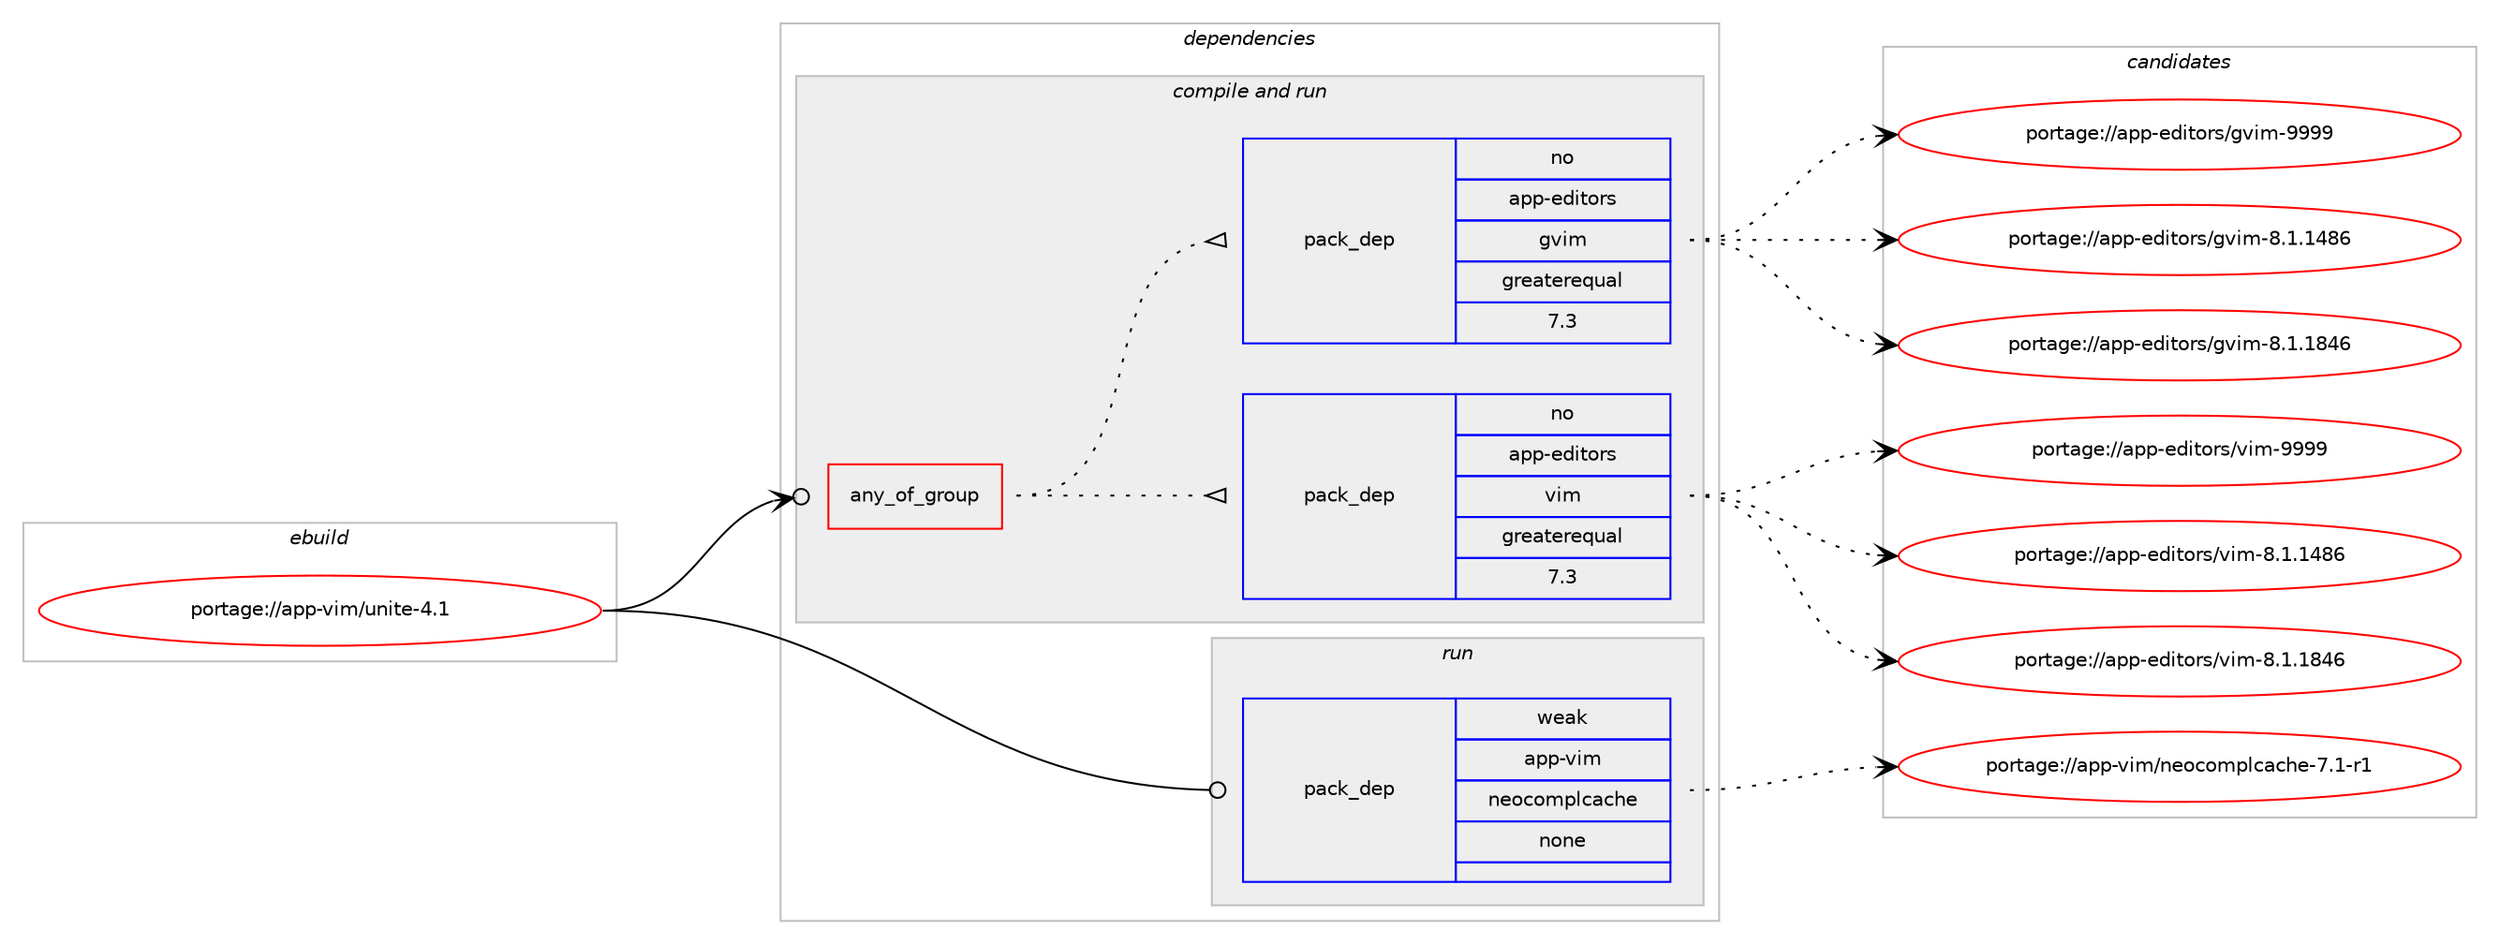digraph prolog {

# *************
# Graph options
# *************

newrank=true;
concentrate=true;
compound=true;
graph [rankdir=LR,fontname=Helvetica,fontsize=10,ranksep=1.5];#, ranksep=2.5, nodesep=0.2];
edge  [arrowhead=vee];
node  [fontname=Helvetica,fontsize=10];

# **********
# The ebuild
# **********

subgraph cluster_leftcol {
color=gray;
rank=same;
label=<<i>ebuild</i>>;
id [label="portage://app-vim/unite-4.1", color=red, width=4, href="../app-vim/unite-4.1.svg"];
}

# ****************
# The dependencies
# ****************

subgraph cluster_midcol {
color=gray;
label=<<i>dependencies</i>>;
subgraph cluster_compile {
fillcolor="#eeeeee";
style=filled;
label=<<i>compile</i>>;
}
subgraph cluster_compileandrun {
fillcolor="#eeeeee";
style=filled;
label=<<i>compile and run</i>>;
subgraph any1026 {
dependency49899 [label=<<TABLE BORDER="0" CELLBORDER="1" CELLSPACING="0" CELLPADDING="4"><TR><TD CELLPADDING="10">any_of_group</TD></TR></TABLE>>, shape=none, color=red];subgraph pack37134 {
dependency49900 [label=<<TABLE BORDER="0" CELLBORDER="1" CELLSPACING="0" CELLPADDING="4" WIDTH="220"><TR><TD ROWSPAN="6" CELLPADDING="30">pack_dep</TD></TR><TR><TD WIDTH="110">no</TD></TR><TR><TD>app-editors</TD></TR><TR><TD>vim</TD></TR><TR><TD>greaterequal</TD></TR><TR><TD>7.3</TD></TR></TABLE>>, shape=none, color=blue];
}
dependency49899:e -> dependency49900:w [weight=20,style="dotted",arrowhead="oinv"];
subgraph pack37135 {
dependency49901 [label=<<TABLE BORDER="0" CELLBORDER="1" CELLSPACING="0" CELLPADDING="4" WIDTH="220"><TR><TD ROWSPAN="6" CELLPADDING="30">pack_dep</TD></TR><TR><TD WIDTH="110">no</TD></TR><TR><TD>app-editors</TD></TR><TR><TD>gvim</TD></TR><TR><TD>greaterequal</TD></TR><TR><TD>7.3</TD></TR></TABLE>>, shape=none, color=blue];
}
dependency49899:e -> dependency49901:w [weight=20,style="dotted",arrowhead="oinv"];
}
id:e -> dependency49899:w [weight=20,style="solid",arrowhead="odotvee"];
}
subgraph cluster_run {
fillcolor="#eeeeee";
style=filled;
label=<<i>run</i>>;
subgraph pack37136 {
dependency49902 [label=<<TABLE BORDER="0" CELLBORDER="1" CELLSPACING="0" CELLPADDING="4" WIDTH="220"><TR><TD ROWSPAN="6" CELLPADDING="30">pack_dep</TD></TR><TR><TD WIDTH="110">weak</TD></TR><TR><TD>app-vim</TD></TR><TR><TD>neocomplcache</TD></TR><TR><TD>none</TD></TR><TR><TD></TD></TR></TABLE>>, shape=none, color=blue];
}
id:e -> dependency49902:w [weight=20,style="solid",arrowhead="odot"];
}
}

# **************
# The candidates
# **************

subgraph cluster_choices {
rank=same;
color=gray;
label=<<i>candidates</i>>;

subgraph choice37134 {
color=black;
nodesep=1;
choiceportage971121124510110010511611111411547118105109455646494649525654 [label="portage://app-editors/vim-8.1.1486", color=red, width=4,href="../app-editors/vim-8.1.1486.svg"];
choiceportage971121124510110010511611111411547118105109455646494649565254 [label="portage://app-editors/vim-8.1.1846", color=red, width=4,href="../app-editors/vim-8.1.1846.svg"];
choiceportage9711211245101100105116111114115471181051094557575757 [label="portage://app-editors/vim-9999", color=red, width=4,href="../app-editors/vim-9999.svg"];
dependency49900:e -> choiceportage971121124510110010511611111411547118105109455646494649525654:w [style=dotted,weight="100"];
dependency49900:e -> choiceportage971121124510110010511611111411547118105109455646494649565254:w [style=dotted,weight="100"];
dependency49900:e -> choiceportage9711211245101100105116111114115471181051094557575757:w [style=dotted,weight="100"];
}
subgraph choice37135 {
color=black;
nodesep=1;
choiceportage971121124510110010511611111411547103118105109455646494649525654 [label="portage://app-editors/gvim-8.1.1486", color=red, width=4,href="../app-editors/gvim-8.1.1486.svg"];
choiceportage971121124510110010511611111411547103118105109455646494649565254 [label="portage://app-editors/gvim-8.1.1846", color=red, width=4,href="../app-editors/gvim-8.1.1846.svg"];
choiceportage9711211245101100105116111114115471031181051094557575757 [label="portage://app-editors/gvim-9999", color=red, width=4,href="../app-editors/gvim-9999.svg"];
dependency49901:e -> choiceportage971121124510110010511611111411547103118105109455646494649525654:w [style=dotted,weight="100"];
dependency49901:e -> choiceportage971121124510110010511611111411547103118105109455646494649565254:w [style=dotted,weight="100"];
dependency49901:e -> choiceportage9711211245101100105116111114115471031181051094557575757:w [style=dotted,weight="100"];
}
subgraph choice37136 {
color=black;
nodesep=1;
choiceportage97112112451181051094711010111199111109112108999799104101455546494511449 [label="portage://app-vim/neocomplcache-7.1-r1", color=red, width=4,href="../app-vim/neocomplcache-7.1-r1.svg"];
dependency49902:e -> choiceportage97112112451181051094711010111199111109112108999799104101455546494511449:w [style=dotted,weight="100"];
}
}

}
